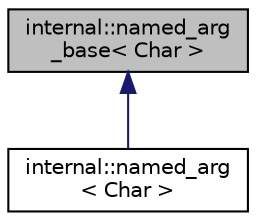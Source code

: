 digraph "internal::named_arg_base&lt; Char &gt;"
{
  edge [fontname="Helvetica",fontsize="10",labelfontname="Helvetica",labelfontsize="10"];
  node [fontname="Helvetica",fontsize="10",shape=record];
  Node1 [label="internal::named_arg\l_base\< Char \>",height=0.2,width=0.4,color="black", fillcolor="grey75", style="filled" fontcolor="black"];
  Node1 -> Node2 [dir="back",color="midnightblue",fontsize="10",style="solid",fontname="Helvetica"];
  Node2 [label="internal::named_arg\l\< Char \>",height=0.2,width=0.4,color="black", fillcolor="white", style="filled",URL="$structinternal_1_1named__arg.html"];
}
